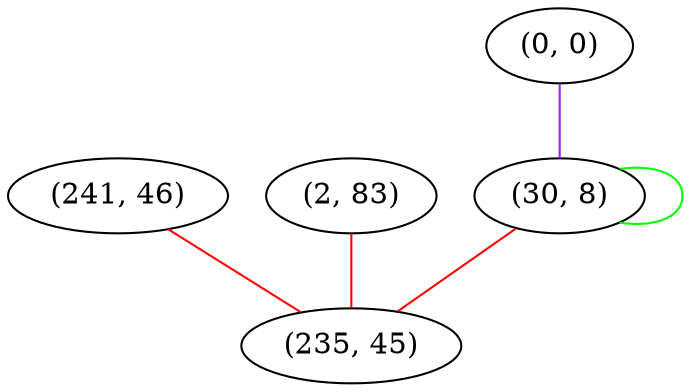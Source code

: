 graph "" {
"(241, 46)";
"(0, 0)";
"(2, 83)";
"(30, 8)";
"(235, 45)";
"(241, 46)" -- "(235, 45)"  [color=red, key=0, weight=1];
"(0, 0)" -- "(30, 8)"  [color=purple, key=0, weight=4];
"(2, 83)" -- "(235, 45)"  [color=red, key=0, weight=1];
"(30, 8)" -- "(30, 8)"  [color=green, key=0, weight=2];
"(30, 8)" -- "(235, 45)"  [color=red, key=0, weight=1];
}

